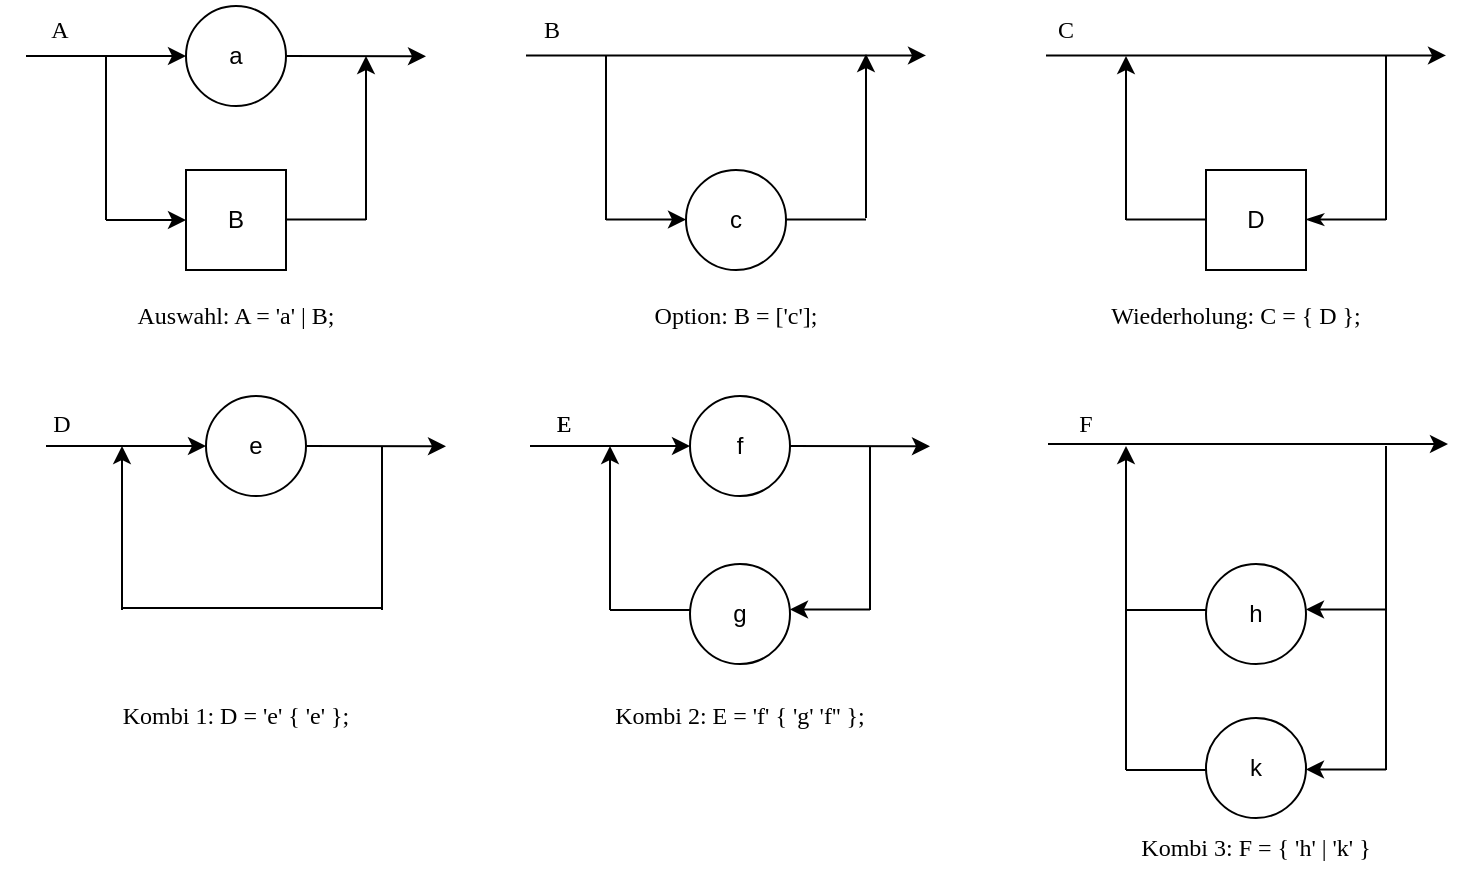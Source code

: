 <mxfile scale="3" border="0">
    <diagram id="QN7Q90oLBmHHzv9UAtEo" name="Page-1">
        <mxGraphModel dx="976" dy="656" grid="1" gridSize="10" guides="1" tooltips="1" connect="1" arrows="1" fold="1" page="1" pageScale="1" pageWidth="827" pageHeight="1169" math="0" shadow="0">
            <root>
                <mxCell id="0"/>
                <mxCell id="1" parent="0"/>
                <mxCell id="2" value="B" style="rounded=0;whiteSpace=wrap;html=1;" parent="1" vertex="1">
                    <mxGeometry x="100" y="102" width="50" height="50" as="geometry"/>
                </mxCell>
                <mxCell id="5" style="edgeStyle=none;html=1;exitX=1;exitY=0.5;exitDx=0;exitDy=0;" parent="1" source="3" edge="1">
                    <mxGeometry relative="1" as="geometry">
                        <mxPoint x="220" y="45.143" as="targetPoint"/>
                    </mxGeometry>
                </mxCell>
                <mxCell id="3" value="a" style="ellipse;whiteSpace=wrap;html=1;aspect=fixed;" parent="1" vertex="1">
                    <mxGeometry x="100" y="20" width="50" height="50" as="geometry"/>
                </mxCell>
                <mxCell id="4" value="" style="endArrow=classic;html=1;" parent="1" edge="1">
                    <mxGeometry width="50" height="50" relative="1" as="geometry">
                        <mxPoint x="20" y="45" as="sourcePoint"/>
                        <mxPoint x="100" y="45" as="targetPoint"/>
                    </mxGeometry>
                </mxCell>
                <mxCell id="7" value="" style="endArrow=none;html=1;endFill=0;" parent="1" edge="1">
                    <mxGeometry width="50" height="50" relative="1" as="geometry">
                        <mxPoint x="60" y="45" as="sourcePoint"/>
                        <mxPoint x="60" y="127" as="targetPoint"/>
                    </mxGeometry>
                </mxCell>
                <mxCell id="8" value="" style="endArrow=classic;html=1;" parent="1" edge="1">
                    <mxGeometry width="50" height="50" relative="1" as="geometry">
                        <mxPoint x="60" y="127" as="sourcePoint"/>
                        <mxPoint x="100" y="127" as="targetPoint"/>
                    </mxGeometry>
                </mxCell>
                <mxCell id="9" value="" style="endArrow=none;html=1;endFill=0;" parent="1" edge="1">
                    <mxGeometry width="50" height="50" relative="1" as="geometry">
                        <mxPoint x="150" y="126.71" as="sourcePoint"/>
                        <mxPoint x="190" y="126.71" as="targetPoint"/>
                    </mxGeometry>
                </mxCell>
                <mxCell id="10" value="" style="endArrow=none;html=1;endFill=0;startArrow=classic;startFill=1;" parent="1" edge="1">
                    <mxGeometry width="50" height="50" relative="1" as="geometry">
                        <mxPoint x="190" y="45" as="sourcePoint"/>
                        <mxPoint x="190" y="127" as="targetPoint"/>
                    </mxGeometry>
                </mxCell>
                <mxCell id="11" value="&lt;font face=&quot;Times New Roman&quot;&gt;Auswahl: A = 'a' | B;&lt;/font&gt;" style="text;html=1;strokeColor=none;fillColor=none;align=center;verticalAlign=middle;whiteSpace=wrap;rounded=0;" parent="1" vertex="1">
                    <mxGeometry x="50" y="160" width="150" height="30" as="geometry"/>
                </mxCell>
                <mxCell id="12" value="A" style="text;html=1;strokeColor=none;fillColor=none;align=center;verticalAlign=middle;whiteSpace=wrap;rounded=0;fontFamily=Times New Roman;" parent="1" vertex="1">
                    <mxGeometry x="7" y="17" width="60" height="30" as="geometry"/>
                </mxCell>
                <mxCell id="13" value="" style="endArrow=classic;html=1;fontFamily=Times New Roman;" parent="1" edge="1">
                    <mxGeometry width="50" height="50" relative="1" as="geometry">
                        <mxPoint x="270" y="44.71" as="sourcePoint"/>
                        <mxPoint x="470" y="44.71" as="targetPoint"/>
                    </mxGeometry>
                </mxCell>
                <mxCell id="14" value="" style="endArrow=classic;html=1;fontFamily=Times New Roman;" parent="1" edge="1">
                    <mxGeometry width="50" height="50" relative="1" as="geometry">
                        <mxPoint x="530" y="44.71" as="sourcePoint"/>
                        <mxPoint x="730" y="44.71" as="targetPoint"/>
                    </mxGeometry>
                </mxCell>
                <mxCell id="16" value="" style="endArrow=classic;html=1;" parent="1" edge="1">
                    <mxGeometry width="50" height="50" relative="1" as="geometry">
                        <mxPoint x="310" y="126.76" as="sourcePoint"/>
                        <mxPoint x="350" y="126.76" as="targetPoint"/>
                    </mxGeometry>
                </mxCell>
                <mxCell id="17" value="" style="endArrow=none;html=1;endFill=0;" parent="1" edge="1">
                    <mxGeometry width="50" height="50" relative="1" as="geometry">
                        <mxPoint x="400" y="126.71" as="sourcePoint"/>
                        <mxPoint x="440" y="126.71" as="targetPoint"/>
                    </mxGeometry>
                </mxCell>
                <mxCell id="18" value="" style="endArrow=none;html=1;endFill=0;startArrow=classic;startFill=1;" parent="1" edge="1">
                    <mxGeometry width="50" height="50" relative="1" as="geometry">
                        <mxPoint x="440" y="44" as="sourcePoint"/>
                        <mxPoint x="440" y="126" as="targetPoint"/>
                    </mxGeometry>
                </mxCell>
                <mxCell id="19" value="" style="endArrow=none;html=1;endFill=0;" parent="1" edge="1">
                    <mxGeometry width="50" height="50" relative="1" as="geometry">
                        <mxPoint x="310" y="45" as="sourcePoint"/>
                        <mxPoint x="310" y="127" as="targetPoint"/>
                    </mxGeometry>
                </mxCell>
                <mxCell id="20" value="c" style="ellipse;whiteSpace=wrap;html=1;aspect=fixed;" parent="1" vertex="1">
                    <mxGeometry x="350" y="102" width="50" height="50" as="geometry"/>
                </mxCell>
                <mxCell id="21" value="&lt;font face=&quot;Times New Roman&quot;&gt;Option: B = ['c'];&lt;/font&gt;" style="text;html=1;strokeColor=none;fillColor=none;align=center;verticalAlign=middle;whiteSpace=wrap;rounded=0;" parent="1" vertex="1">
                    <mxGeometry x="300" y="160" width="150" height="30" as="geometry"/>
                </mxCell>
                <mxCell id="22" value="B" style="text;html=1;strokeColor=none;fillColor=none;align=center;verticalAlign=middle;whiteSpace=wrap;rounded=0;fontFamily=Times New Roman;" parent="1" vertex="1">
                    <mxGeometry x="253" y="17" width="60" height="30" as="geometry"/>
                </mxCell>
                <mxCell id="23" value="D" style="rounded=0;whiteSpace=wrap;html=1;" parent="1" vertex="1">
                    <mxGeometry x="610" y="102" width="50" height="50" as="geometry"/>
                </mxCell>
                <mxCell id="24" value="" style="endArrow=none;html=1;endFill=0;" parent="1" edge="1">
                    <mxGeometry width="50" height="50" relative="1" as="geometry">
                        <mxPoint x="700" y="45" as="sourcePoint"/>
                        <mxPoint x="700" y="127" as="targetPoint"/>
                    </mxGeometry>
                </mxCell>
                <mxCell id="25" value="" style="endArrow=none;html=1;endFill=0;startArrow=classicThin;startFill=1;" parent="1" edge="1">
                    <mxGeometry width="50" height="50" relative="1" as="geometry">
                        <mxPoint x="660" y="126.76" as="sourcePoint"/>
                        <mxPoint x="700" y="126.76" as="targetPoint"/>
                    </mxGeometry>
                </mxCell>
                <mxCell id="26" value="" style="endArrow=none;html=1;endFill=0;" parent="1" edge="1">
                    <mxGeometry width="50" height="50" relative="1" as="geometry">
                        <mxPoint x="570" y="126.76" as="sourcePoint"/>
                        <mxPoint x="610" y="126.76" as="targetPoint"/>
                    </mxGeometry>
                </mxCell>
                <mxCell id="27" value="" style="endArrow=none;html=1;endFill=0;startArrow=classic;startFill=1;" parent="1" edge="1">
                    <mxGeometry width="50" height="50" relative="1" as="geometry">
                        <mxPoint x="570" y="45" as="sourcePoint"/>
                        <mxPoint x="570" y="127" as="targetPoint"/>
                    </mxGeometry>
                </mxCell>
                <mxCell id="28" value="&lt;font face=&quot;Times New Roman&quot;&gt;Wiederholung: C = { D };&lt;/font&gt;" style="text;html=1;strokeColor=none;fillColor=none;align=center;verticalAlign=middle;whiteSpace=wrap;rounded=0;" parent="1" vertex="1">
                    <mxGeometry x="550" y="160" width="150" height="30" as="geometry"/>
                </mxCell>
                <mxCell id="29" value="C" style="text;html=1;strokeColor=none;fillColor=none;align=center;verticalAlign=middle;whiteSpace=wrap;rounded=0;fontFamily=Times New Roman;" parent="1" vertex="1">
                    <mxGeometry x="510" y="17" width="60" height="30" as="geometry"/>
                </mxCell>
                <mxCell id="30" value="" style="endArrow=classic;html=1;fontFamily=Times New Roman;" parent="1" edge="1">
                    <mxGeometry width="50" height="50" relative="1" as="geometry">
                        <mxPoint x="531" y="239.0" as="sourcePoint"/>
                        <mxPoint x="731" y="239.0" as="targetPoint"/>
                    </mxGeometry>
                </mxCell>
                <mxCell id="32" style="edgeStyle=none;html=1;exitX=1;exitY=0.5;exitDx=0;exitDy=0;" parent="1" source="33" edge="1">
                    <mxGeometry relative="1" as="geometry">
                        <mxPoint x="472.0" y="240.143" as="targetPoint"/>
                    </mxGeometry>
                </mxCell>
                <mxCell id="33" value="f" style="ellipse;whiteSpace=wrap;html=1;aspect=fixed;" parent="1" vertex="1">
                    <mxGeometry x="352" y="215" width="50" height="50" as="geometry"/>
                </mxCell>
                <mxCell id="34" value="" style="endArrow=classic;html=1;" parent="1" edge="1">
                    <mxGeometry width="50" height="50" relative="1" as="geometry">
                        <mxPoint x="272.0" y="240" as="sourcePoint"/>
                        <mxPoint x="352.0" y="240" as="targetPoint"/>
                    </mxGeometry>
                </mxCell>
                <mxCell id="35" value="" style="endArrow=none;html=1;endFill=0;startArrow=classic;startFill=1;" parent="1" edge="1">
                    <mxGeometry width="50" height="50" relative="1" as="geometry">
                        <mxPoint x="312.0" y="240" as="sourcePoint"/>
                        <mxPoint x="312.0" y="322" as="targetPoint"/>
                    </mxGeometry>
                </mxCell>
                <mxCell id="36" value="" style="endArrow=none;html=1;endFill=0;" parent="1" edge="1">
                    <mxGeometry width="50" height="50" relative="1" as="geometry">
                        <mxPoint x="312.0" y="322" as="sourcePoint"/>
                        <mxPoint x="352.0" y="322" as="targetPoint"/>
                    </mxGeometry>
                </mxCell>
                <mxCell id="37" value="" style="endArrow=none;html=1;endFill=0;startArrow=classic;startFill=1;" parent="1" edge="1">
                    <mxGeometry width="50" height="50" relative="1" as="geometry">
                        <mxPoint x="402.0" y="321.71" as="sourcePoint"/>
                        <mxPoint x="442.0" y="321.71" as="targetPoint"/>
                    </mxGeometry>
                </mxCell>
                <mxCell id="38" value="" style="endArrow=none;html=1;endFill=0;startArrow=none;startFill=0;" parent="1" edge="1">
                    <mxGeometry width="50" height="50" relative="1" as="geometry">
                        <mxPoint x="442.0" y="240" as="sourcePoint"/>
                        <mxPoint x="442.0" y="322" as="targetPoint"/>
                    </mxGeometry>
                </mxCell>
                <mxCell id="39" value="E" style="text;html=1;strokeColor=none;fillColor=none;align=center;verticalAlign=middle;whiteSpace=wrap;rounded=0;fontFamily=Times New Roman;" parent="1" vertex="1">
                    <mxGeometry x="259" y="214" width="60" height="30" as="geometry"/>
                </mxCell>
                <mxCell id="40" value="g" style="ellipse;whiteSpace=wrap;html=1;aspect=fixed;" parent="1" vertex="1">
                    <mxGeometry x="352" y="299" width="50" height="50" as="geometry"/>
                </mxCell>
                <mxCell id="41" value="&lt;font face=&quot;Times New Roman&quot;&gt;Kombi 2: E = 'f' { 'g' 'f'' };&lt;/font&gt;" style="text;html=1;strokeColor=none;fillColor=none;align=center;verticalAlign=middle;whiteSpace=wrap;rounded=0;" parent="1" vertex="1">
                    <mxGeometry x="302" y="360" width="150" height="30" as="geometry"/>
                </mxCell>
                <mxCell id="42" value="D" style="text;html=1;strokeColor=none;fillColor=none;align=center;verticalAlign=middle;whiteSpace=wrap;rounded=0;fontFamily=Times New Roman;" parent="1" vertex="1">
                    <mxGeometry x="8" y="214" width="60" height="30" as="geometry"/>
                </mxCell>
                <mxCell id="45" style="edgeStyle=none;html=1;exitX=1;exitY=0.5;exitDx=0;exitDy=0;" parent="1" source="46" edge="1">
                    <mxGeometry relative="1" as="geometry">
                        <mxPoint x="230" y="240.143" as="targetPoint"/>
                    </mxGeometry>
                </mxCell>
                <mxCell id="46" value="e" style="ellipse;whiteSpace=wrap;html=1;aspect=fixed;" parent="1" vertex="1">
                    <mxGeometry x="110" y="215" width="50" height="50" as="geometry"/>
                </mxCell>
                <mxCell id="47" value="" style="endArrow=classic;html=1;" parent="1" edge="1">
                    <mxGeometry width="50" height="50" relative="1" as="geometry">
                        <mxPoint x="30" y="240" as="sourcePoint"/>
                        <mxPoint x="110" y="240" as="targetPoint"/>
                    </mxGeometry>
                </mxCell>
                <mxCell id="49" value="" style="endArrow=none;html=1;endFill=0;startArrow=classic;startFill=1;" parent="1" edge="1">
                    <mxGeometry width="50" height="50" relative="1" as="geometry">
                        <mxPoint x="68.0" y="240" as="sourcePoint"/>
                        <mxPoint x="68.0" y="322" as="targetPoint"/>
                    </mxGeometry>
                </mxCell>
                <mxCell id="50" value="" style="endArrow=none;html=1;endFill=0;startArrow=none;startFill=0;" parent="1" edge="1">
                    <mxGeometry width="50" height="50" relative="1" as="geometry">
                        <mxPoint x="198.0" y="240" as="sourcePoint"/>
                        <mxPoint x="198.0" y="322" as="targetPoint"/>
                    </mxGeometry>
                </mxCell>
                <mxCell id="51" value="" style="endArrow=none;html=1;" parent="1" edge="1">
                    <mxGeometry width="50" height="50" relative="1" as="geometry">
                        <mxPoint x="68" y="321" as="sourcePoint"/>
                        <mxPoint x="198" y="321" as="targetPoint"/>
                    </mxGeometry>
                </mxCell>
                <mxCell id="52" value="&lt;font face=&quot;Times New Roman&quot;&gt;Kombi 1: D = 'e' { 'e' };&lt;/font&gt;" style="text;html=1;strokeColor=none;fillColor=none;align=center;verticalAlign=middle;whiteSpace=wrap;rounded=0;" parent="1" vertex="1">
                    <mxGeometry x="50" y="360" width="150" height="30" as="geometry"/>
                </mxCell>
                <mxCell id="53" value="h" style="ellipse;whiteSpace=wrap;html=1;aspect=fixed;" parent="1" vertex="1">
                    <mxGeometry x="610" y="299" width="50" height="50" as="geometry"/>
                </mxCell>
                <mxCell id="54" value="k" style="ellipse;whiteSpace=wrap;html=1;aspect=fixed;" parent="1" vertex="1">
                    <mxGeometry x="610" y="376" width="50" height="50" as="geometry"/>
                </mxCell>
                <mxCell id="55" value="" style="endArrow=none;html=1;endFill=0;startArrow=classic;startFill=1;" parent="1" edge="1">
                    <mxGeometry width="50" height="50" relative="1" as="geometry">
                        <mxPoint x="660" y="321.71" as="sourcePoint"/>
                        <mxPoint x="700" y="321.71" as="targetPoint"/>
                    </mxGeometry>
                </mxCell>
                <mxCell id="56" value="" style="endArrow=none;html=1;endFill=0;startArrow=none;startFill=0;" parent="1" edge="1">
                    <mxGeometry width="50" height="50" relative="1" as="geometry">
                        <mxPoint x="700" y="240" as="sourcePoint"/>
                        <mxPoint x="700" y="322" as="targetPoint"/>
                    </mxGeometry>
                </mxCell>
                <mxCell id="57" value="" style="endArrow=none;html=1;endFill=0;startArrow=classic;startFill=1;" parent="1" edge="1">
                    <mxGeometry width="50" height="50" relative="1" as="geometry">
                        <mxPoint x="660" y="401.71" as="sourcePoint"/>
                        <mxPoint x="700" y="401.71" as="targetPoint"/>
                    </mxGeometry>
                </mxCell>
                <mxCell id="58" value="" style="endArrow=none;html=1;endFill=0;startArrow=none;startFill=0;" parent="1" edge="1">
                    <mxGeometry width="50" height="50" relative="1" as="geometry">
                        <mxPoint x="700" y="320" as="sourcePoint"/>
                        <mxPoint x="700" y="402" as="targetPoint"/>
                    </mxGeometry>
                </mxCell>
                <mxCell id="64" value="" style="endArrow=none;html=1;endFill=0;startArrow=classic;startFill=1;" parent="1" edge="1">
                    <mxGeometry width="50" height="50" relative="1" as="geometry">
                        <mxPoint x="570.0" y="240" as="sourcePoint"/>
                        <mxPoint x="570.0" y="322" as="targetPoint"/>
                    </mxGeometry>
                </mxCell>
                <mxCell id="65" value="" style="endArrow=none;html=1;endFill=0;" parent="1" edge="1">
                    <mxGeometry width="50" height="50" relative="1" as="geometry">
                        <mxPoint x="570.0" y="322" as="sourcePoint"/>
                        <mxPoint x="610.0" y="322" as="targetPoint"/>
                    </mxGeometry>
                </mxCell>
                <mxCell id="66" value="" style="endArrow=none;html=1;endFill=0;startArrow=none;startFill=0;" parent="1" edge="1">
                    <mxGeometry width="50" height="50" relative="1" as="geometry">
                        <mxPoint x="570.0" y="320" as="sourcePoint"/>
                        <mxPoint x="570.0" y="402" as="targetPoint"/>
                    </mxGeometry>
                </mxCell>
                <mxCell id="67" value="" style="endArrow=none;html=1;endFill=0;" parent="1" edge="1">
                    <mxGeometry width="50" height="50" relative="1" as="geometry">
                        <mxPoint x="570.0" y="402" as="sourcePoint"/>
                        <mxPoint x="610.0" y="402" as="targetPoint"/>
                    </mxGeometry>
                </mxCell>
                <mxCell id="68" value="&lt;font face=&quot;Times New Roman&quot;&gt;Kombi 3: F = { 'h' | 'k' }&lt;/font&gt;" style="text;html=1;strokeColor=none;fillColor=none;align=center;verticalAlign=middle;whiteSpace=wrap;rounded=0;" parent="1" vertex="1">
                    <mxGeometry x="560" y="426" width="150" height="30" as="geometry"/>
                </mxCell>
                <mxCell id="69" value="F" style="text;html=1;strokeColor=none;fillColor=none;align=center;verticalAlign=middle;whiteSpace=wrap;rounded=0;fontFamily=Times New Roman;" parent="1" vertex="1">
                    <mxGeometry x="520" y="214" width="60" height="30" as="geometry"/>
                </mxCell>
                <mxCell id="70" value="E" style="text;html=1;strokeColor=none;fillColor=none;align=center;verticalAlign=middle;whiteSpace=wrap;rounded=0;fontFamily=Times New Roman;" parent="1" vertex="1">
                    <mxGeometry x="259" y="214" width="60" height="30" as="geometry"/>
                </mxCell>
            </root>
        </mxGraphModel>
    </diagram>
</mxfile>